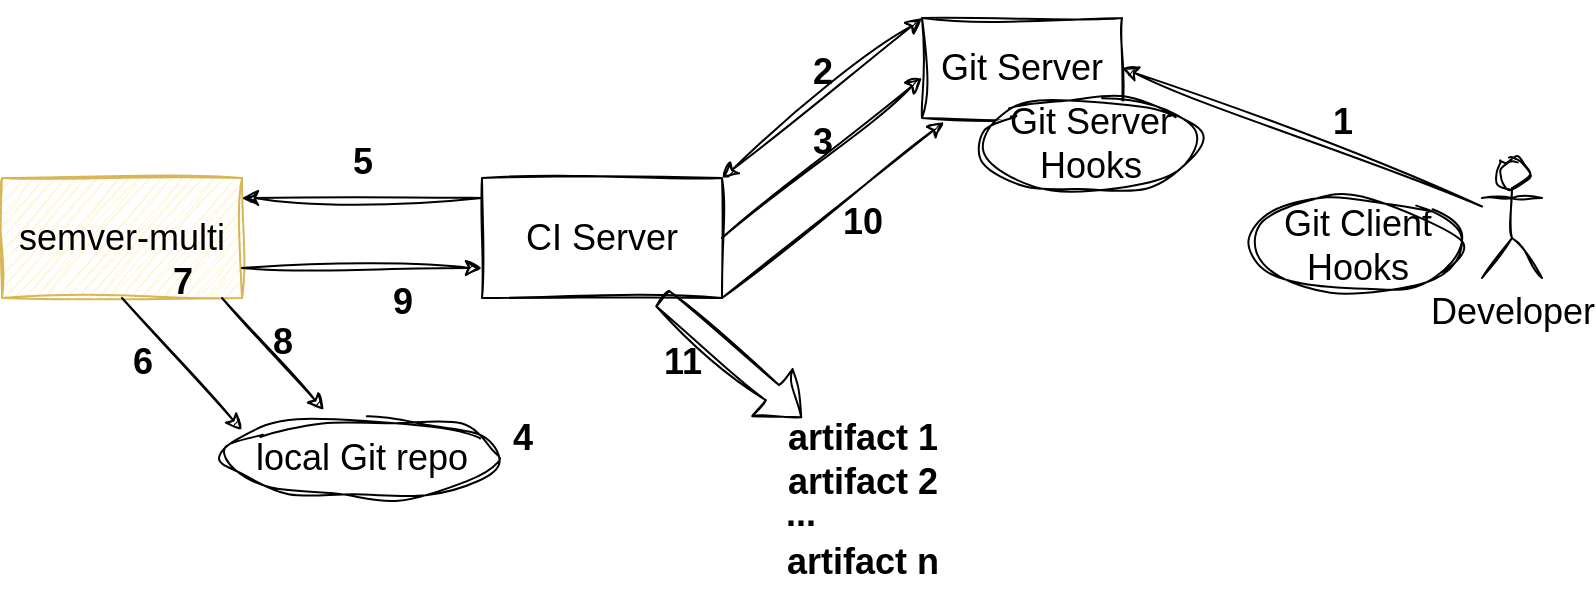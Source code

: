 <mxfile version="24.5.4" type="device">
  <diagram name="Page-1" id="JkkQByP9kKkjp5eT-kl6">
    <mxGraphModel dx="1228" dy="682" grid="0" gridSize="10" guides="1" tooltips="1" connect="1" arrows="1" fold="1" page="1" pageScale="1" pageWidth="850" pageHeight="1100" math="0" shadow="0">
      <root>
        <mxCell id="0" />
        <mxCell id="1" parent="0" />
        <mxCell id="btg9A7JpGrSiWKgqHv2X-1" value="Git Server" style="rounded=0;whiteSpace=wrap;html=1;fontSize=18;sketch=1;curveFitting=1;jiggle=2;" parent="1" vertex="1">
          <mxGeometry x="490" y="50" width="100" height="50" as="geometry" />
        </mxCell>
        <mxCell id="btg9A7JpGrSiWKgqHv2X-2" value="&lt;font style=&quot;font-size: 18px;&quot;&gt;Developer&lt;/font&gt;" style="shape=umlActor;verticalLabelPosition=bottom;verticalAlign=top;html=1;outlineConnect=0;sketch=1;curveFitting=1;jiggle=2;" parent="1" vertex="1">
          <mxGeometry x="770" y="120" width="30" height="60" as="geometry" />
        </mxCell>
        <mxCell id="btg9A7JpGrSiWKgqHv2X-4" value="Git Client Hooks" style="ellipse;whiteSpace=wrap;html=1;fontSize=18;sketch=1;curveFitting=1;jiggle=2;" parent="1" vertex="1">
          <mxGeometry x="656" y="140" width="104" height="47" as="geometry" />
        </mxCell>
        <mxCell id="btg9A7JpGrSiWKgqHv2X-5" value="Git Server Hooks" style="ellipse;whiteSpace=wrap;html=1;fontSize=18;sketch=1;curveFitting=1;jiggle=2;" parent="1" vertex="1">
          <mxGeometry x="520" y="90" width="109" height="46" as="geometry" />
        </mxCell>
        <mxCell id="btg9A7JpGrSiWKgqHv2X-7" value="CI Server" style="rounded=0;whiteSpace=wrap;html=1;fontSize=18;sketch=1;curveFitting=1;jiggle=2;" parent="1" vertex="1">
          <mxGeometry x="270" y="130" width="120" height="60" as="geometry" />
        </mxCell>
        <mxCell id="btg9A7JpGrSiWKgqHv2X-9" value="semver-multi" style="rounded=0;whiteSpace=wrap;html=1;fontSize=18;sketch=1;curveFitting=1;jiggle=2;fillColor=#fff2cc;strokeColor=#d6b656;" parent="1" vertex="1">
          <mxGeometry x="30" y="130" width="120" height="60" as="geometry" />
        </mxCell>
        <mxCell id="btg9A7JpGrSiWKgqHv2X-10" value="" style="endArrow=classic;html=1;rounded=0;exitX=1;exitY=0.25;exitDx=0;exitDy=0;sketch=1;curveFitting=1;jiggle=2;" parent="1" edge="1">
          <mxGeometry width="50" height="50" relative="1" as="geometry">
            <mxPoint x="390" y="160" as="sourcePoint" />
            <mxPoint x="490" y="80" as="targetPoint" />
          </mxGeometry>
        </mxCell>
        <mxCell id="btg9A7JpGrSiWKgqHv2X-11" value="" style="endArrow=classic;html=1;rounded=0;entryX=1;entryY=0.5;entryDx=0;entryDy=0;sketch=1;curveFitting=1;jiggle=2;" parent="1" source="btg9A7JpGrSiWKgqHv2X-2" target="btg9A7JpGrSiWKgqHv2X-1" edge="1">
          <mxGeometry width="50" height="50" relative="1" as="geometry">
            <mxPoint x="750" y="110" as="sourcePoint" />
            <mxPoint x="800" y="60" as="targetPoint" />
          </mxGeometry>
        </mxCell>
        <mxCell id="btg9A7JpGrSiWKgqHv2X-12" value="" style="endArrow=classic;html=1;rounded=0;entryX=0.364;entryY=-0.1;entryDx=0;entryDy=0;entryPerimeter=0;sketch=1;curveFitting=1;jiggle=2;" parent="1" target="btg9A7JpGrSiWKgqHv2X-23" edge="1">
          <mxGeometry width="50" height="50" relative="1" as="geometry">
            <mxPoint x="140" y="190" as="sourcePoint" />
            <mxPoint x="230" y="270" as="targetPoint" />
          </mxGeometry>
        </mxCell>
        <mxCell id="btg9A7JpGrSiWKgqHv2X-14" value="" style="endArrow=classic;startArrow=classic;html=1;rounded=0;exitX=1;exitY=0;exitDx=0;exitDy=0;entryX=0;entryY=0;entryDx=0;entryDy=0;sketch=1;curveFitting=1;jiggle=2;" parent="1" source="btg9A7JpGrSiWKgqHv2X-7" target="btg9A7JpGrSiWKgqHv2X-1" edge="1">
          <mxGeometry width="50" height="50" relative="1" as="geometry">
            <mxPoint x="410" y="100" as="sourcePoint" />
            <mxPoint x="460" y="50" as="targetPoint" />
          </mxGeometry>
        </mxCell>
        <mxCell id="btg9A7JpGrSiWKgqHv2X-15" value="&lt;font style=&quot;font-size: 18px;&quot;&gt;1&lt;/font&gt;" style="text;strokeColor=none;fillColor=none;html=1;fontSize=24;fontStyle=1;verticalAlign=middle;align=center;sketch=1;curveFitting=1;jiggle=2;" parent="1" vertex="1">
          <mxGeometry x="650" y="80" width="100" height="40" as="geometry" />
        </mxCell>
        <mxCell id="btg9A7JpGrSiWKgqHv2X-16" value="&lt;font style=&quot;font-size: 18px;&quot;&gt;2&lt;/font&gt;" style="text;strokeColor=none;fillColor=none;html=1;fontSize=24;fontStyle=1;verticalAlign=middle;align=center;sketch=1;curveFitting=1;jiggle=2;" parent="1" vertex="1">
          <mxGeometry x="390" y="55" width="100" height="40" as="geometry" />
        </mxCell>
        <mxCell id="btg9A7JpGrSiWKgqHv2X-18" value="" style="endArrow=classic;html=1;rounded=0;exitX=1;exitY=1;exitDx=0;exitDy=0;exitPerimeter=0;entryX=0.11;entryY=1.04;entryDx=0;entryDy=0;entryPerimeter=0;sketch=1;curveFitting=1;jiggle=2;" parent="1" source="btg9A7JpGrSiWKgqHv2X-7" target="btg9A7JpGrSiWKgqHv2X-1" edge="1">
          <mxGeometry width="50" height="50" relative="1" as="geometry">
            <mxPoint x="390" y="180" as="sourcePoint" />
            <mxPoint x="585" y="270" as="targetPoint" />
          </mxGeometry>
        </mxCell>
        <mxCell id="btg9A7JpGrSiWKgqHv2X-19" value="" style="endArrow=classic;html=1;rounded=0;exitX=1;exitY=0.25;exitDx=0;exitDy=0;sketch=1;curveFitting=1;jiggle=2;" parent="1" edge="1">
          <mxGeometry width="50" height="50" relative="1" as="geometry">
            <mxPoint x="270" y="140" as="sourcePoint" />
            <mxPoint x="150" y="140" as="targetPoint" />
          </mxGeometry>
        </mxCell>
        <mxCell id="btg9A7JpGrSiWKgqHv2X-20" value="" style="endArrow=classic;html=1;rounded=0;exitX=1;exitY=0.75;exitDx=0;exitDy=0;entryX=0;entryY=0.75;entryDx=0;entryDy=0;sketch=1;curveFitting=1;jiggle=2;" parent="1" source="btg9A7JpGrSiWKgqHv2X-9" target="btg9A7JpGrSiWKgqHv2X-7" edge="1">
          <mxGeometry width="50" height="50" relative="1" as="geometry">
            <mxPoint x="153" y="169" as="sourcePoint" />
            <mxPoint x="270" y="180" as="targetPoint" />
          </mxGeometry>
        </mxCell>
        <mxCell id="btg9A7JpGrSiWKgqHv2X-23" value="local Git repo" style="ellipse;whiteSpace=wrap;html=1;fontSize=18;sketch=1;curveFitting=1;jiggle=2;" parent="1" vertex="1">
          <mxGeometry x="140" y="250" width="140" height="40" as="geometry" />
        </mxCell>
        <mxCell id="btg9A7JpGrSiWKgqHv2X-24" value="&lt;font style=&quot;font-size: 18px;&quot;&gt;6&lt;/font&gt;" style="text;strokeColor=none;fillColor=none;html=1;fontSize=24;fontStyle=1;verticalAlign=middle;align=center;sketch=1;curveFitting=1;jiggle=2;" parent="1" vertex="1">
          <mxGeometry x="50" y="200" width="100" height="40" as="geometry" />
        </mxCell>
        <mxCell id="btg9A7JpGrSiWKgqHv2X-26" value="&lt;font style=&quot;font-size: 18px;&quot;&gt;4&lt;/font&gt;" style="text;strokeColor=none;fillColor=none;html=1;fontSize=24;fontStyle=1;verticalAlign=middle;align=center;sketch=1;curveFitting=1;jiggle=2;" parent="1" vertex="1">
          <mxGeometry x="240" y="238" width="100" height="40" as="geometry" />
        </mxCell>
        <mxCell id="btg9A7JpGrSiWKgqHv2X-27" value="&lt;font style=&quot;font-size: 18px;&quot;&gt;5&lt;/font&gt;" style="text;strokeColor=none;fillColor=none;html=1;fontSize=24;fontStyle=1;verticalAlign=middle;align=center;sketch=1;curveFitting=1;jiggle=2;" parent="1" vertex="1">
          <mxGeometry x="160" y="100" width="100" height="40" as="geometry" />
        </mxCell>
        <mxCell id="btg9A7JpGrSiWKgqHv2X-28" value="&lt;font style=&quot;font-size: 18px;&quot;&gt;9&lt;/font&gt;" style="text;strokeColor=none;fillColor=none;html=1;fontSize=24;fontStyle=1;verticalAlign=middle;align=center;sketch=1;curveFitting=1;jiggle=2;" parent="1" vertex="1">
          <mxGeometry x="180" y="170" width="100" height="40" as="geometry" />
        </mxCell>
        <mxCell id="btg9A7JpGrSiWKgqHv2X-29" value="" style="endArrow=classic;html=1;rounded=0;entryX=0.364;entryY=-0.1;entryDx=0;entryDy=0;entryPerimeter=0;exitX=0.5;exitY=1;exitDx=0;exitDy=0;sketch=1;curveFitting=1;jiggle=2;" parent="1" source="btg9A7JpGrSiWKgqHv2X-9" edge="1">
          <mxGeometry width="50" height="50" relative="1" as="geometry">
            <mxPoint x="99" y="200" as="sourcePoint" />
            <mxPoint x="150" y="256" as="targetPoint" />
          </mxGeometry>
        </mxCell>
        <mxCell id="btg9A7JpGrSiWKgqHv2X-30" value="&lt;font style=&quot;font-size: 18px;&quot;&gt;11&lt;/font&gt;" style="text;strokeColor=none;fillColor=none;html=1;fontSize=24;fontStyle=1;verticalAlign=middle;align=center;sketch=1;curveFitting=1;jiggle=2;" parent="1" vertex="1">
          <mxGeometry x="320" y="200" width="100" height="40" as="geometry" />
        </mxCell>
        <mxCell id="btg9A7JpGrSiWKgqHv2X-31" value="&lt;font style=&quot;font-size: 18px;&quot;&gt;7&lt;/font&gt;" style="text;strokeColor=none;fillColor=none;html=1;fontSize=24;fontStyle=1;verticalAlign=middle;align=center;sketch=1;curveFitting=1;jiggle=2;" parent="1" vertex="1">
          <mxGeometry x="70" y="160" width="100" height="40" as="geometry" />
        </mxCell>
        <mxCell id="btg9A7JpGrSiWKgqHv2X-32" value="&lt;font style=&quot;font-size: 18px;&quot;&gt;8&lt;/font&gt;" style="text;strokeColor=none;fillColor=none;html=1;fontSize=24;fontStyle=1;verticalAlign=middle;align=center;sketch=1;curveFitting=1;jiggle=2;" parent="1" vertex="1">
          <mxGeometry x="120" y="190" width="100" height="40" as="geometry" />
        </mxCell>
        <mxCell id="btg9A7JpGrSiWKgqHv2X-33" value="&lt;font style=&quot;font-size: 18px;&quot;&gt;10&lt;/font&gt;" style="text;strokeColor=none;fillColor=none;html=1;fontSize=24;fontStyle=1;verticalAlign=middle;align=center;sketch=1;curveFitting=1;jiggle=2;" parent="1" vertex="1">
          <mxGeometry x="410" y="130" width="100" height="40" as="geometry" />
        </mxCell>
        <mxCell id="btg9A7JpGrSiWKgqHv2X-34" value="" style="shape=flexArrow;endArrow=classic;html=1;rounded=0;exitX=0.75;exitY=1;exitDx=0;exitDy=0;sketch=1;curveFitting=1;jiggle=2;" parent="1" source="btg9A7JpGrSiWKgqHv2X-7" edge="1">
          <mxGeometry width="50" height="50" relative="1" as="geometry">
            <mxPoint x="400" y="500" as="sourcePoint" />
            <mxPoint x="430" y="250" as="targetPoint" />
          </mxGeometry>
        </mxCell>
        <mxCell id="btg9A7JpGrSiWKgqHv2X-35" value="&lt;font style=&quot;font-size: 18px;&quot;&gt;artifact 1&lt;/font&gt;" style="text;strokeColor=none;fillColor=none;html=1;fontSize=24;fontStyle=1;verticalAlign=middle;align=center;sketch=1;curveFitting=1;jiggle=2;" parent="1" vertex="1">
          <mxGeometry x="410" y="238" width="100" height="40" as="geometry" />
        </mxCell>
        <mxCell id="btg9A7JpGrSiWKgqHv2X-36" value="&lt;font style=&quot;font-size: 18px;&quot;&gt;artifact 2&lt;/font&gt;" style="text;strokeColor=none;fillColor=none;html=1;fontSize=24;fontStyle=1;verticalAlign=middle;align=center;sketch=1;curveFitting=1;jiggle=2;" parent="1" vertex="1">
          <mxGeometry x="410" y="260" width="100" height="40" as="geometry" />
        </mxCell>
        <mxCell id="btg9A7JpGrSiWKgqHv2X-37" value="&lt;font style=&quot;font-size: 18px;&quot;&gt;...&lt;/font&gt;" style="text;strokeColor=none;fillColor=none;html=1;fontSize=24;fontStyle=1;verticalAlign=middle;align=left;sketch=1;curveFitting=1;jiggle=2;" parent="1" vertex="1">
          <mxGeometry x="420" y="276" width="100" height="40" as="geometry" />
        </mxCell>
        <mxCell id="btg9A7JpGrSiWKgqHv2X-38" value="&lt;font style=&quot;font-size: 18px;&quot;&gt;artifact n&lt;/font&gt;" style="text;strokeColor=none;fillColor=none;html=1;fontSize=24;fontStyle=1;verticalAlign=middle;align=center;sketch=1;curveFitting=1;jiggle=2;" parent="1" vertex="1">
          <mxGeometry x="410" y="300" width="100" height="40" as="geometry" />
        </mxCell>
        <mxCell id="btg9A7JpGrSiWKgqHv2X-41" value="&lt;font style=&quot;font-size: 18px;&quot;&gt;3&lt;/font&gt;" style="text;strokeColor=none;fillColor=none;html=1;fontSize=24;fontStyle=1;verticalAlign=middle;align=center;sketch=1;curveFitting=1;jiggle=2;" parent="1" vertex="1">
          <mxGeometry x="390" y="90" width="100" height="40" as="geometry" />
        </mxCell>
      </root>
    </mxGraphModel>
  </diagram>
</mxfile>
